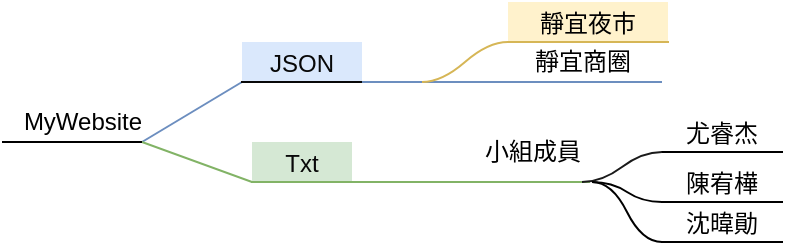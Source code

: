 <mxfile>
    <diagram id="H4N9R5LghJVQEZ3n-6XR" name="第 1 页">
        <mxGraphModel dx="520" dy="469" grid="1" gridSize="10" guides="1" tooltips="1" connect="1" arrows="1" fold="1" page="1" pageScale="1" pageWidth="827" pageHeight="1169" math="0" shadow="0">
            <root>
                <mxCell id="0"/>
                <mxCell id="1" parent="0"/>
                <mxCell id="X-EPhTyIyQfyFF5OFegS-5" value="" style="endArrow=none;html=1;rounded=0;fillColor=#dae8fc;strokeColor=#6c8ebf;" parent="1" target="X-EPhTyIyQfyFF5OFegS-6" edge="1">
                    <mxGeometry width="50" height="50" relative="1" as="geometry">
                        <mxPoint x="90" y="230" as="sourcePoint"/>
                        <mxPoint x="160" y="230" as="targetPoint"/>
                    </mxGeometry>
                </mxCell>
                <mxCell id="X-EPhTyIyQfyFF5OFegS-6" value="&lt;font color=&quot;#080808&quot;&gt;JSON&lt;/font&gt;" style="whiteSpace=wrap;html=1;shape=partialRectangle;top=0;left=0;bottom=1;right=0;points=[[0,1],[1,1]];align=center;verticalAlign=bottom;routingCenterY=0.5;snapToPoint=1;recursiveResize=0;autosize=1;treeFolding=1;treeMoving=1;newEdgeStyle={&quot;edgeStyle&quot;:&quot;entityRelationEdgeStyle&quot;,&quot;startArrow&quot;:&quot;none&quot;,&quot;endArrow&quot;:&quot;none&quot;,&quot;segment&quot;:10,&quot;curved&quot;:1};fillColor=#dae8fc;strokeColor=#080808;" parent="1" vertex="1" collapsed="1">
                    <mxGeometry x="140" y="180" width="60" height="20" as="geometry"/>
                </mxCell>
                <mxCell id="X-EPhTyIyQfyFF5OFegS-9" value="" style="endArrow=none;html=1;rounded=0;fillColor=#d5e8d4;strokeColor=#82b366;" parent="1" target="X-EPhTyIyQfyFF5OFegS-10" edge="1">
                    <mxGeometry width="50" height="50" relative="1" as="geometry">
                        <mxPoint x="90" y="230" as="sourcePoint"/>
                        <mxPoint x="160" y="230" as="targetPoint"/>
                    </mxGeometry>
                </mxCell>
                <mxCell id="X-EPhTyIyQfyFF5OFegS-10" value="&lt;font color=&quot;#080808&quot;&gt;Txt&lt;/font&gt;" style="whiteSpace=wrap;html=1;shape=partialRectangle;top=0;left=0;bottom=1;right=0;points=[[0,1],[1,1]];fillColor=#d5e8d4;align=center;verticalAlign=bottom;routingCenterY=0.5;snapToPoint=1;recursiveResize=0;autosize=1;treeFolding=1;treeMoving=1;newEdgeStyle={&quot;edgeStyle&quot;:&quot;entityRelationEdgeStyle&quot;,&quot;startArrow&quot;:&quot;none&quot;,&quot;endArrow&quot;:&quot;none&quot;,&quot;segment&quot;:10,&quot;curved&quot;:1};strokeColor=#82b366;" parent="1" vertex="1">
                    <mxGeometry x="145" y="230" width="50" height="20" as="geometry"/>
                </mxCell>
                <mxCell id="X-EPhTyIyQfyFF5OFegS-11" value="" style="endArrow=none;html=1;rounded=0;" parent="1" edge="1">
                    <mxGeometry width="50" height="50" relative="1" as="geometry">
                        <mxPoint x="20" y="230" as="sourcePoint"/>
                        <mxPoint x="90" y="230" as="targetPoint"/>
                    </mxGeometry>
                </mxCell>
                <mxCell id="X-EPhTyIyQfyFF5OFegS-12" value="MyWebsite" style="text;html=1;align=center;verticalAlign=middle;resizable=0;points=[];autosize=1;strokeColor=none;fillColor=none;" parent="1" vertex="1">
                    <mxGeometry x="20" y="205" width="80" height="30" as="geometry"/>
                </mxCell>
                <mxCell id="X-EPhTyIyQfyFF5OFegS-15" value="" style="endArrow=none;html=1;rounded=0;fillColor=#dae8fc;strokeColor=#6c8ebf;" parent="1" edge="1">
                    <mxGeometry width="50" height="50" relative="1" as="geometry">
                        <mxPoint x="200" y="200" as="sourcePoint"/>
                        <mxPoint x="350" y="200" as="targetPoint"/>
                        <Array as="points">
                            <mxPoint x="240" y="200"/>
                        </Array>
                    </mxGeometry>
                </mxCell>
                <mxCell id="X-EPhTyIyQfyFF5OFegS-18" value="" style="endArrow=none;html=1;rounded=0;fillColor=#d5e8d4;strokeColor=#82b366;" parent="1" edge="1">
                    <mxGeometry width="50" height="50" relative="1" as="geometry">
                        <mxPoint x="180" y="250" as="sourcePoint"/>
                        <mxPoint x="314" y="250" as="targetPoint"/>
                        <Array as="points">
                            <mxPoint x="210" y="250"/>
                        </Array>
                    </mxGeometry>
                </mxCell>
                <mxCell id="X-EPhTyIyQfyFF5OFegS-19" value="&lt;font color=&quot;#000000&quot;&gt;靜宜夜市&lt;/font&gt;" style="whiteSpace=wrap;html=1;shape=partialRectangle;top=0;left=0;bottom=1;right=0;points=[[0,1],[1,1]];fillColor=#fff2cc;align=center;verticalAlign=bottom;routingCenterY=0.5;snapToPoint=1;recursiveResize=0;autosize=1;treeFolding=1;treeMoving=1;newEdgeStyle={&quot;edgeStyle&quot;:&quot;entityRelationEdgeStyle&quot;,&quot;startArrow&quot;:&quot;none&quot;,&quot;endArrow&quot;:&quot;none&quot;,&quot;segment&quot;:10,&quot;curved&quot;:1};strokeColor=#d6b656;" parent="1" vertex="1">
                    <mxGeometry x="273" y="160" width="80" height="20" as="geometry"/>
                </mxCell>
                <mxCell id="X-EPhTyIyQfyFF5OFegS-20" value="" style="edgeStyle=entityRelationEdgeStyle;startArrow=none;endArrow=none;segment=10;curved=1;rounded=0;fillColor=#fff2cc;strokeColor=#d6b656;" parent="1" target="X-EPhTyIyQfyFF5OFegS-19" edge="1">
                    <mxGeometry relative="1" as="geometry">
                        <mxPoint x="230" y="200" as="sourcePoint"/>
                    </mxGeometry>
                </mxCell>
                <mxCell id="X-EPhTyIyQfyFF5OFegS-21" value="靜宜商圈" style="text;html=1;align=center;verticalAlign=middle;resizable=0;points=[];autosize=1;strokeColor=none;fillColor=none;" parent="1" vertex="1">
                    <mxGeometry x="275" y="175" width="70" height="30" as="geometry"/>
                </mxCell>
                <mxCell id="w00KznYsAEhmvyHcv5wP-1" value="小組成員" style="text;html=1;align=center;verticalAlign=middle;resizable=0;points=[];autosize=1;strokeColor=none;fillColor=none;" parent="1" vertex="1">
                    <mxGeometry x="250" y="220" width="70" height="30" as="geometry"/>
                </mxCell>
                <mxCell id="w00KznYsAEhmvyHcv5wP-5" value="尤睿杰" style="whiteSpace=wrap;html=1;shape=partialRectangle;top=0;left=0;bottom=1;right=0;points=[[0,1],[1,1]];align=center;verticalAlign=bottom;routingCenterY=0.5;snapToPoint=1;recursiveResize=0;autosize=1;treeFolding=1;treeMoving=1;newEdgeStyle={&quot;edgeStyle&quot;:&quot;entityRelationEdgeStyle&quot;,&quot;startArrow&quot;:&quot;none&quot;,&quot;endArrow&quot;:&quot;none&quot;,&quot;segment&quot;:10,&quot;curved&quot;:1};" parent="1" vertex="1">
                    <mxGeometry x="350" y="220" width="60" height="15" as="geometry"/>
                </mxCell>
                <mxCell id="w00KznYsAEhmvyHcv5wP-6" value="" style="edgeStyle=entityRelationEdgeStyle;startArrow=none;endArrow=none;segment=10;curved=1;rounded=0;fillColor=#d5e8d4;gradientColor=#97d077;strokeColor=#1A1A1A;" parent="1" target="w00KznYsAEhmvyHcv5wP-5" edge="1">
                    <mxGeometry relative="1" as="geometry">
                        <mxPoint x="310" y="250" as="sourcePoint"/>
                    </mxGeometry>
                </mxCell>
                <mxCell id="w00KznYsAEhmvyHcv5wP-8" value="陳宥樺" style="whiteSpace=wrap;html=1;shape=partialRectangle;top=0;left=0;bottom=1;right=0;points=[[0,1],[1,1]];align=center;verticalAlign=bottom;routingCenterY=0.5;snapToPoint=1;recursiveResize=0;autosize=1;treeFolding=1;treeMoving=1;newEdgeStyle={&quot;edgeStyle&quot;:&quot;entityRelationEdgeStyle&quot;,&quot;startArrow&quot;:&quot;none&quot;,&quot;endArrow&quot;:&quot;none&quot;,&quot;segment&quot;:10,&quot;curved&quot;:1};" parent="1" vertex="1">
                    <mxGeometry x="350" y="240" width="60" height="20" as="geometry"/>
                </mxCell>
                <mxCell id="w00KznYsAEhmvyHcv5wP-9" value="" style="edgeStyle=entityRelationEdgeStyle;startArrow=none;endArrow=none;segment=10;curved=1;rounded=0;fillColor=#d5e8d4;gradientColor=#97d077;strokeColor=#000000;" parent="1" edge="1">
                    <mxGeometry relative="1" as="geometry">
                        <mxPoint x="315" y="250" as="sourcePoint"/>
                        <mxPoint x="350" y="260" as="targetPoint"/>
                    </mxGeometry>
                </mxCell>
                <mxCell id="w00KznYsAEhmvyHcv5wP-13" value="" style="edgeStyle=entityRelationEdgeStyle;startArrow=none;endArrow=none;segment=10;curved=1;rounded=0;fillColor=#d5e8d4;gradientColor=#97d077;strokeColor=#000000;" parent="1" edge="1">
                    <mxGeometry relative="1" as="geometry">
                        <mxPoint x="315" y="250" as="sourcePoint"/>
                        <mxPoint x="350" y="280" as="targetPoint"/>
                    </mxGeometry>
                </mxCell>
                <mxCell id="w00KznYsAEhmvyHcv5wP-15" value="沈暐勛" style="whiteSpace=wrap;html=1;shape=partialRectangle;top=0;left=0;bottom=1;right=0;points=[[0,1],[1,1]];align=center;verticalAlign=bottom;routingCenterY=0.5;snapToPoint=1;recursiveResize=0;autosize=1;treeFolding=1;treeMoving=1;newEdgeStyle={&quot;edgeStyle&quot;:&quot;entityRelationEdgeStyle&quot;,&quot;startArrow&quot;:&quot;none&quot;,&quot;endArrow&quot;:&quot;none&quot;,&quot;segment&quot;:10,&quot;curved&quot;:1};" parent="1" vertex="1" collapsed="1">
                    <mxGeometry x="350" y="270" width="60" height="10" as="geometry"/>
                </mxCell>
            </root>
        </mxGraphModel>
    </diagram>
</mxfile>